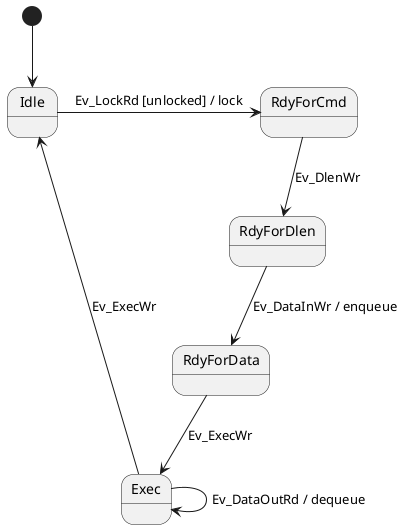 @startuml mb_state_diagram

[*] --> Idle

Idle -> RdyForCmd : Ev_LockRd [unlocked] / lock 
RdyForCmd --> RdyForDlen : Ev_DlenWr
RdyForDlen --> RdyForData : Ev_DataInWr / enqueue
RdyForData --> Exec : Ev_ExecWr
Exec --> Exec : Ev_DataOutRd / dequeue
Exec --> Idle : Ev_ExecWr

@enduml
